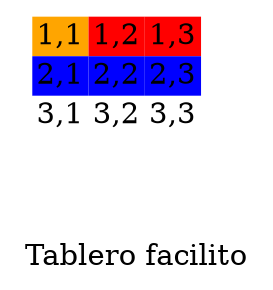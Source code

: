 digraph G {
 node [shape=plaintext];
label="Tablero facilito";
some_node [
label=<
<table border="0" cellborder="0" cellspacing="0" width="100%" height="100%">
<tr>
<td bgcolor="Orange" width="1" height="1">1,1</td>
<td bgcolor="Red" width="1" height="1">1,2</td>
<td bgcolor="Red" width="1" height="1">1,3</td>
</tr>
<tr>
<td bgcolor="Blue" width="1" height="1">2,1</td>
<td bgcolor="Blue" width="1" height="1">2,2</td>
<td bgcolor="Blue" width="1" height="1">2,3</td>
</tr>
<tr>
<td bgcolor="White" width="1" height="1">3,1</td>
<td bgcolor="White" width="1" height="1">3,2</td>
<td bgcolor="White" width="1" height="1">3,3</td>
</tr>
</table>>
];
}